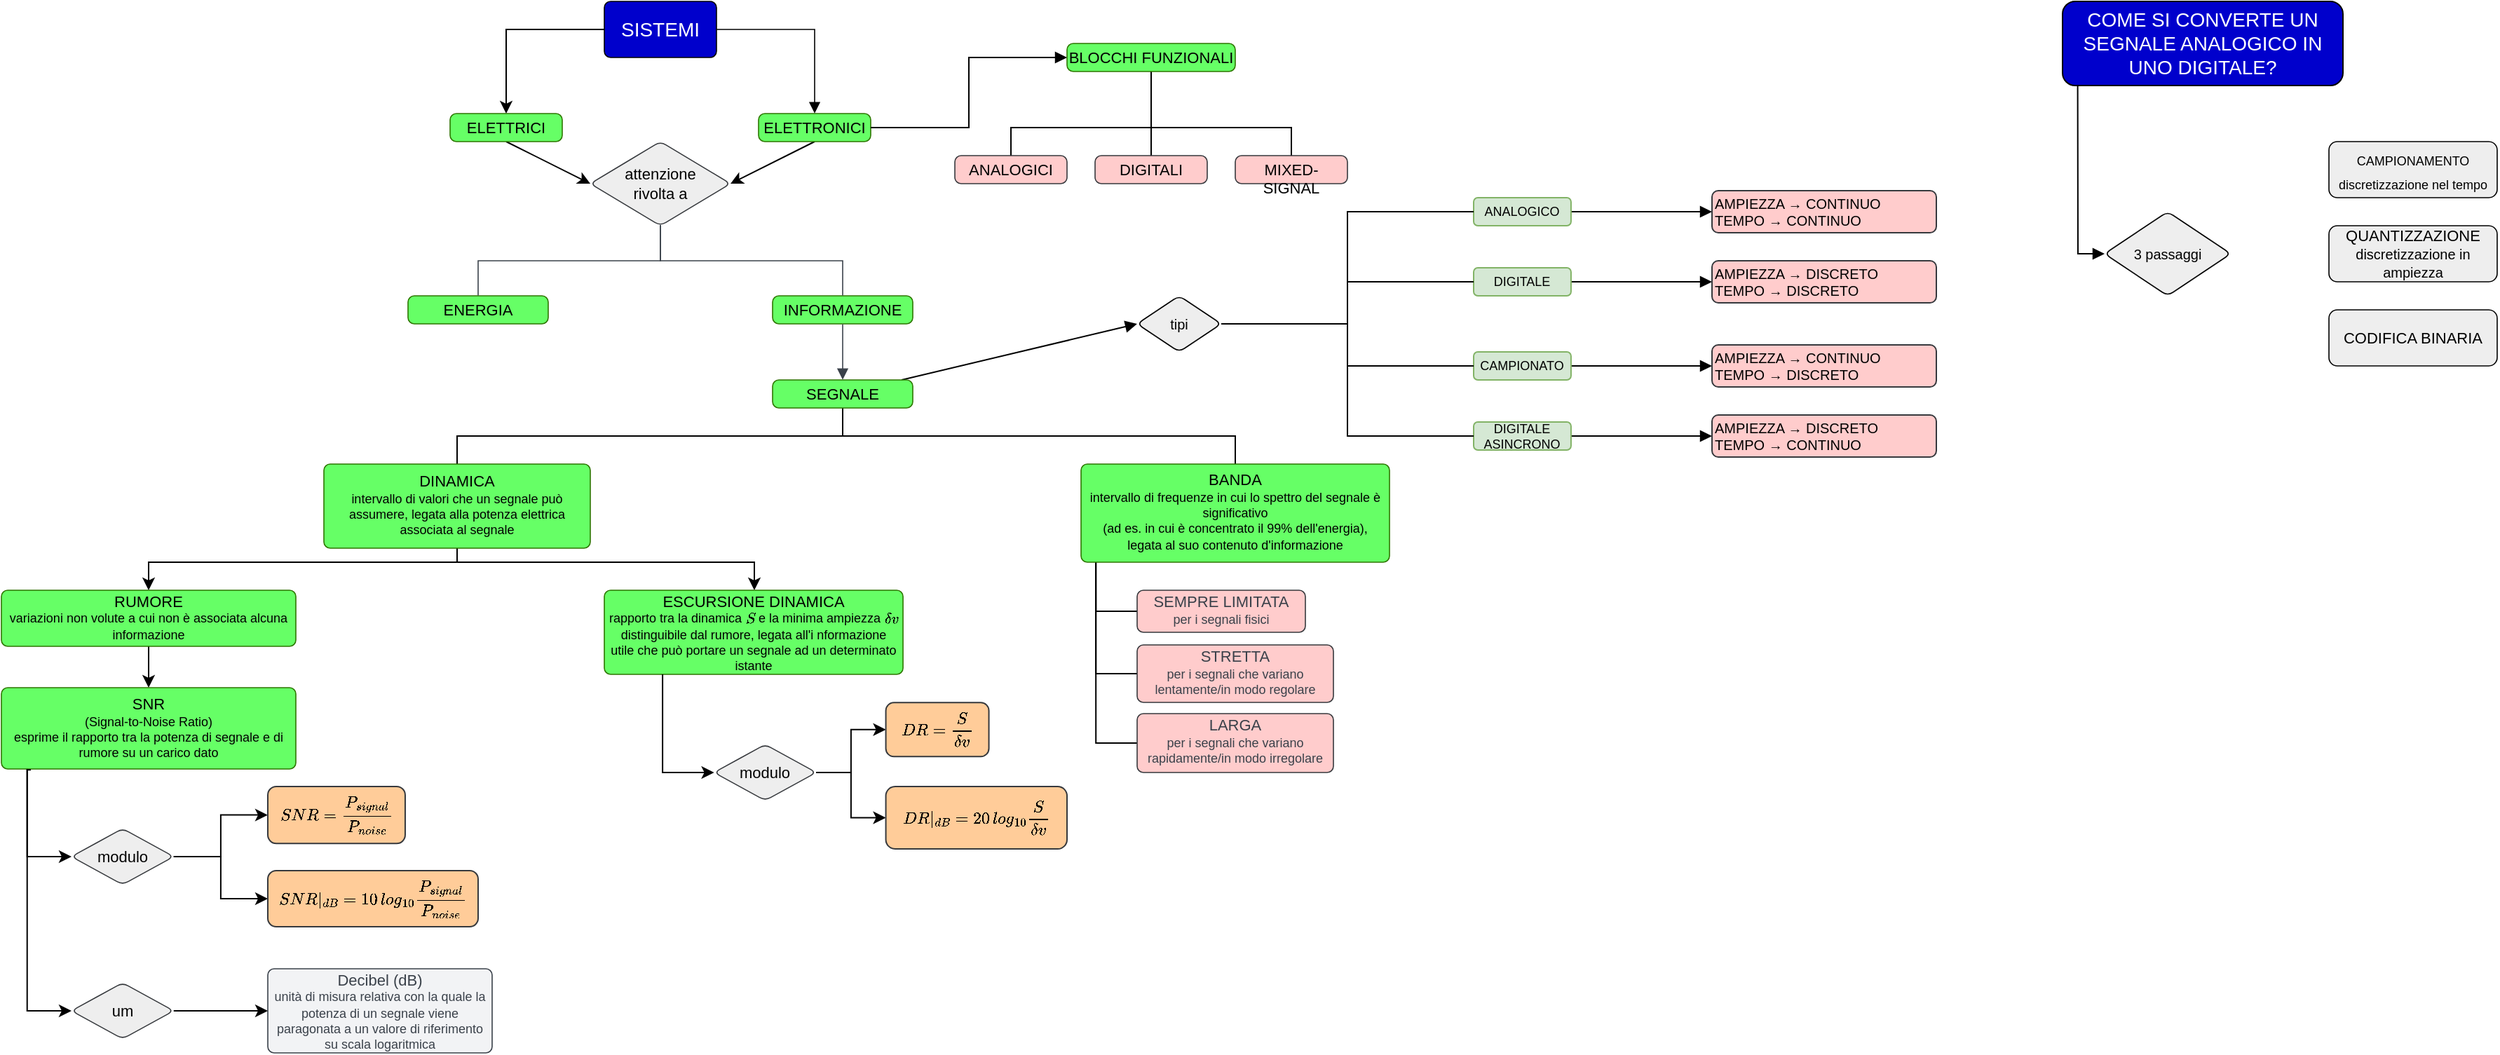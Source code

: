 <mxfile version="18.2.0" type="github">
  <diagram id="KbQLy3OMnYTvDfTse-Bw" name="Page-1">
    <mxGraphModel dx="494" dy="1937" grid="1" gridSize="10" guides="1" tooltips="1" connect="1" arrows="1" fold="1" page="1" pageScale="1" pageWidth="1169" pageHeight="827" math="1" shadow="0">
      <root>
        <mxCell id="0" />
        <mxCell id="1" parent="0" />
        <mxCell id="S8-AEcQRGxQJLUGlmGjb-95" style="edgeStyle=orthogonalEdgeStyle;rounded=0;orthogonalLoop=1;jettySize=auto;html=1;entryX=0.5;entryY=0;entryDx=0;entryDy=0;fontSize=11;strokeColor=#000000;" edge="1" parent="1" source="V_KuhvTImbU-2_eGopWf-1" target="V_KuhvTImbU-2_eGopWf-2">
          <mxGeometry relative="1" as="geometry" />
        </mxCell>
        <UserObject label="SISTEMI" lucidchartObjectId="9QElXrMDOgw3" id="V_KuhvTImbU-2_eGopWf-1">
          <mxCell style="html=1;overflow=block;blockSpacing=1;whiteSpace=wrap;fontSize=14;spacing=9;strokeOpacity=100;fillOpacity=100;rounded=1;absoluteArcSize=1;arcSize=9;strokeWidth=0.8;fillColor=#0000CC;strokeColor=#000000;fontColor=#FFFFFF;container=0;" parent="1" vertex="1">
            <mxGeometry x="440" y="-1640" width="80" height="40" as="geometry" />
          </mxCell>
        </UserObject>
        <mxCell id="S8-AEcQRGxQJLUGlmGjb-93" style="rounded=0;orthogonalLoop=1;jettySize=auto;html=1;entryX=0;entryY=0.5;entryDx=0;entryDy=0;fontSize=11;exitX=0.5;exitY=1;exitDx=0;exitDy=0;" edge="1" parent="1" source="V_KuhvTImbU-2_eGopWf-2" target="V_KuhvTImbU-2_eGopWf-6">
          <mxGeometry relative="1" as="geometry" />
        </mxCell>
        <UserObject label="ELETTRICI" lucidchartObjectId="oREl5EtMewR." id="V_KuhvTImbU-2_eGopWf-2">
          <mxCell style="html=1;overflow=block;blockSpacing=1;whiteSpace=wrap;fontSize=11;spacing=0;strokeOpacity=100;fillOpacity=100;rounded=1;absoluteArcSize=1;arcSize=9;strokeWidth=0.8;fillColor=#66FF66;strokeColor=#2D7600;fontColor=#000000;container=0;" parent="1" vertex="1">
            <mxGeometry x="330" y="-1560" width="80" height="20" as="geometry" />
          </mxCell>
        </UserObject>
        <mxCell id="S8-AEcQRGxQJLUGlmGjb-92" style="rounded=0;orthogonalLoop=1;jettySize=auto;html=1;entryX=1;entryY=0.5;entryDx=0;entryDy=0;fontSize=11;exitX=0.5;exitY=1;exitDx=0;exitDy=0;" edge="1" parent="1" source="V_KuhvTImbU-2_eGopWf-3" target="V_KuhvTImbU-2_eGopWf-6">
          <mxGeometry relative="1" as="geometry" />
        </mxCell>
        <UserObject label="ELETTRONICI" lucidchartObjectId="GREljfqATe~l" id="V_KuhvTImbU-2_eGopWf-3">
          <mxCell style="html=1;overflow=block;blockSpacing=1;whiteSpace=wrap;fontSize=11;spacing=0;strokeOpacity=100;fillOpacity=100;rounded=1;absoluteArcSize=1;arcSize=9;strokeWidth=0.8;fillColor=#66FF66;strokeColor=#2D7600;fontColor=#000000;container=0;" parent="1" vertex="1">
            <mxGeometry x="550" y="-1560" width="80" height="20" as="geometry" />
          </mxCell>
        </UserObject>
        <UserObject label="" lucidchartObjectId="fVElLN0B~Lug" id="V_KuhvTImbU-2_eGopWf-5">
          <mxCell style="html=1;jettySize=18;whiteSpace=wrap;fontSize=13;strokeColor=#000000;strokeOpacity=100;strokeWidth=0.8;rounded=1;arcSize=0;edgeStyle=orthogonalEdgeStyle;startArrow=none;endArrow=block;endFill=1;exitX=1.002;exitY=0.5;exitPerimeter=0;entryX=0.5;entryY=-0.008;entryPerimeter=0;" parent="1" source="V_KuhvTImbU-2_eGopWf-1" target="V_KuhvTImbU-2_eGopWf-3" edge="1">
            <mxGeometry width="100" height="100" relative="1" as="geometry">
              <Array as="points" />
            </mxGeometry>
          </mxCell>
        </UserObject>
        <UserObject label="attenzione&lt;br&gt;rivolta a" lucidchartObjectId="2ZElksRTVC9U" id="V_KuhvTImbU-2_eGopWf-6">
          <mxCell style="html=1;overflow=block;blockSpacing=1;whiteSpace=wrap;rhombus;fontSize=11;spacing=2;strokeColor=#36393d;strokeOpacity=100;fillOpacity=100;rounded=1;absoluteArcSize=1;arcSize=9;fillColor=#eeeeee;strokeWidth=0.8;align=center;labelPosition=center;verticalLabelPosition=middle;verticalAlign=middle;fontColor=#000000;container=0;" parent="1" vertex="1">
            <mxGeometry x="430" y="-1540" width="100" height="60" as="geometry" />
          </mxCell>
        </UserObject>
        <UserObject label="ENERGIA" lucidchartObjectId="r1El8VEPG0fk" id="V_KuhvTImbU-2_eGopWf-9">
          <mxCell style="html=1;overflow=block;blockSpacing=1;whiteSpace=wrap;fontSize=11;align=center;spacing=3.8;strokeOpacity=100;fillOpacity=100;rounded=1;absoluteArcSize=1;arcSize=9;strokeWidth=0.8;fillColor=#66FF66;strokeColor=#2D7600;fontColor=#000000;container=0;" parent="1" vertex="1">
            <mxGeometry x="300" y="-1430" width="100" height="20" as="geometry" />
          </mxCell>
        </UserObject>
        <UserObject label="INFORMAZIONE" lucidchartObjectId="41ElJIFpAn1h" id="V_KuhvTImbU-2_eGopWf-10">
          <mxCell style="html=1;overflow=block;blockSpacing=1;whiteSpace=wrap;fontSize=11;spacing=3.8;strokeOpacity=100;fillOpacity=100;rounded=1;absoluteArcSize=1;arcSize=9;strokeWidth=0.8;fillColor=#66FF66;strokeColor=#2D7600;fontColor=#000000;container=0;" parent="1" vertex="1">
            <mxGeometry x="560" y="-1430" width="100" height="20" as="geometry" />
          </mxCell>
        </UserObject>
        <mxCell id="S8-AEcQRGxQJLUGlmGjb-97" style="edgeStyle=orthogonalEdgeStyle;rounded=0;orthogonalLoop=1;jettySize=auto;html=1;entryX=0.5;entryY=0;entryDx=0;entryDy=0;fontSize=11;endArrow=none;endFill=0;" edge="1" parent="1" source="V_KuhvTImbU-2_eGopWf-11" target="V_KuhvTImbU-2_eGopWf-15">
          <mxGeometry relative="1" as="geometry">
            <Array as="points">
              <mxPoint x="830" y="-1550" />
              <mxPoint x="930" y="-1550" />
            </Array>
          </mxGeometry>
        </mxCell>
        <mxCell id="S8-AEcQRGxQJLUGlmGjb-98" style="edgeStyle=orthogonalEdgeStyle;rounded=0;orthogonalLoop=1;jettySize=auto;html=1;entryX=0.5;entryY=0;entryDx=0;entryDy=0;fontSize=11;endArrow=none;endFill=0;" edge="1" parent="1" source="V_KuhvTImbU-2_eGopWf-11" target="V_KuhvTImbU-2_eGopWf-14">
          <mxGeometry relative="1" as="geometry" />
        </mxCell>
        <mxCell id="S8-AEcQRGxQJLUGlmGjb-99" style="edgeStyle=orthogonalEdgeStyle;rounded=0;orthogonalLoop=1;jettySize=auto;html=1;entryX=0.5;entryY=0;entryDx=0;entryDy=0;fontSize=11;endArrow=none;endFill=0;" edge="1" parent="1" source="V_KuhvTImbU-2_eGopWf-11" target="V_KuhvTImbU-2_eGopWf-13">
          <mxGeometry relative="1" as="geometry">
            <Array as="points">
              <mxPoint x="830" y="-1550" />
              <mxPoint x="730" y="-1550" />
            </Array>
          </mxGeometry>
        </mxCell>
        <UserObject label="BLOCCHI FUNZIONALI" lucidchartObjectId="E5El9gGK8zPB" id="V_KuhvTImbU-2_eGopWf-11">
          <mxCell style="html=1;overflow=block;blockSpacing=1;whiteSpace=wrap;fontSize=11;spacing=0;strokeOpacity=100;fillOpacity=100;rounded=1;absoluteArcSize=1;arcSize=9;strokeWidth=0.8;fillColor=#66FF66;strokeColor=#2D7600;fontColor=#000000;container=0;" parent="1" vertex="1">
            <mxGeometry x="770" y="-1610" width="120" height="20" as="geometry" />
          </mxCell>
        </UserObject>
        <mxCell id="S8-AEcQRGxQJLUGlmGjb-33" style="edgeStyle=orthogonalEdgeStyle;rounded=0;orthogonalLoop=1;jettySize=auto;html=1;entryX=0;entryY=0.5;entryDx=0;entryDy=0;fontFamily=Helvetica;fontSize=9;endArrow=block;endFill=1;strokeColor=#000000;" edge="1" parent="1" source="V_KuhvTImbU-2_eGopWf-3" target="V_KuhvTImbU-2_eGopWf-11">
          <mxGeometry relative="1" as="geometry" />
        </mxCell>
        <UserObject label="ANALOGICI" lucidchartObjectId="~5ElXes_VRlE" id="V_KuhvTImbU-2_eGopWf-13">
          <mxCell style="html=1;overflow=block;blockSpacing=1;whiteSpace=wrap;fontSize=11;spacing=3.8;strokeColor=#36393d;strokeOpacity=100;fillOpacity=100;rounded=1;absoluteArcSize=1;arcSize=9;fillColor=#ffcccc;strokeWidth=0.8;container=0;" parent="1" vertex="1">
            <mxGeometry x="690" y="-1530" width="80" height="20" as="geometry" />
          </mxCell>
        </UserObject>
        <UserObject label="DIGITALI" lucidchartObjectId="h6ElQ-4IRWUj" id="V_KuhvTImbU-2_eGopWf-14">
          <mxCell style="html=1;overflow=block;blockSpacing=1;whiteSpace=wrap;fontSize=11;spacing=3.8;strokeColor=#36393d;strokeOpacity=100;fillOpacity=100;rounded=1;absoluteArcSize=1;arcSize=9;fillColor=#ffcccc;strokeWidth=0.8;container=0;" parent="1" vertex="1">
            <mxGeometry x="790" y="-1530" width="80" height="20" as="geometry" />
          </mxCell>
        </UserObject>
        <UserObject label="MIXED-SIGNAL" lucidchartObjectId="l6El-GRD.1cs" id="V_KuhvTImbU-2_eGopWf-15">
          <mxCell style="html=1;overflow=block;blockSpacing=1;whiteSpace=wrap;fontSize=11;spacing=3.8;strokeColor=#36393d;strokeOpacity=100;fillOpacity=100;rounded=1;absoluteArcSize=1;arcSize=9;fillColor=#ffcccc;strokeWidth=0.8;container=0;" parent="1" vertex="1">
            <mxGeometry x="890" y="-1530" width="80" height="20" as="geometry" />
          </mxCell>
        </UserObject>
        <mxCell id="S8-AEcQRGxQJLUGlmGjb-69" style="edgeStyle=orthogonalEdgeStyle;rounded=0;orthogonalLoop=1;jettySize=auto;html=1;entryX=0.5;entryY=0;entryDx=0;entryDy=0;fontSize=9;exitX=0.5;exitY=1;exitDx=0;exitDy=0;endArrow=none;endFill=0;" edge="1" parent="1" source="V_KuhvTImbU-2_eGopWf-19" target="V_KuhvTImbU-2_eGopWf-21">
          <mxGeometry relative="1" as="geometry">
            <Array as="points">
              <mxPoint x="610" y="-1330" />
              <mxPoint x="335" y="-1330" />
            </Array>
          </mxGeometry>
        </mxCell>
        <mxCell id="S8-AEcQRGxQJLUGlmGjb-70" style="edgeStyle=orthogonalEdgeStyle;rounded=0;orthogonalLoop=1;jettySize=auto;html=1;entryX=0.5;entryY=0;entryDx=0;entryDy=0;fontSize=9;exitX=0.5;exitY=1;exitDx=0;exitDy=0;endArrow=none;endFill=0;" edge="1" parent="1" source="V_KuhvTImbU-2_eGopWf-19" target="V_KuhvTImbU-2_eGopWf-22">
          <mxGeometry relative="1" as="geometry">
            <Array as="points">
              <mxPoint x="610" y="-1330" />
              <mxPoint x="890" y="-1330" />
            </Array>
          </mxGeometry>
        </mxCell>
        <mxCell id="S8-AEcQRGxQJLUGlmGjb-112" style="edgeStyle=none;rounded=0;jumpSize=6;orthogonalLoop=1;jettySize=auto;html=1;entryX=0;entryY=0.5;entryDx=0;entryDy=0;fontSize=10;endArrow=block;endFill=1;endSize=6;strokeWidth=1;" edge="1" parent="1" source="V_KuhvTImbU-2_eGopWf-19" target="S8-AEcQRGxQJLUGlmGjb-106">
          <mxGeometry relative="1" as="geometry" />
        </mxCell>
        <UserObject label="SEGNALE" lucidchartObjectId="i~ElQbq9KEDh" id="V_KuhvTImbU-2_eGopWf-19">
          <mxCell style="html=1;overflow=block;blockSpacing=1;whiteSpace=wrap;fontSize=11;spacing=3.8;strokeOpacity=100;fillOpacity=100;rounded=1;absoluteArcSize=1;arcSize=9;strokeWidth=0.8;fillColor=#66FF66;strokeColor=#2D7600;fontColor=#000000;container=0;" parent="1" vertex="1">
            <mxGeometry x="560" y="-1370" width="100" height="20" as="geometry" />
          </mxCell>
        </UserObject>
        <UserObject label="" lucidchartObjectId="vaFlGMC20mRY" id="V_KuhvTImbU-2_eGopWf-20">
          <mxCell style="html=1;jettySize=18;whiteSpace=wrap;fontSize=13;strokeColor=#3a414a;strokeOpacity=100;strokeWidth=0.8;rounded=1;arcSize=12;edgeStyle=orthogonalEdgeStyle;startArrow=none;endArrow=block;endFill=1;exitX=0.5;exitY=1.012;exitPerimeter=0;entryX=0.5;entryY=-0.008;entryPerimeter=0;" parent="1" source="V_KuhvTImbU-2_eGopWf-10" target="V_KuhvTImbU-2_eGopWf-19" edge="1">
            <mxGeometry width="100" height="100" relative="1" as="geometry">
              <Array as="points" />
            </mxGeometry>
          </mxCell>
        </UserObject>
        <mxCell id="S8-AEcQRGxQJLUGlmGjb-72" style="edgeStyle=orthogonalEdgeStyle;rounded=0;orthogonalLoop=1;jettySize=auto;html=1;entryX=0.5;entryY=0;entryDx=0;entryDy=0;fontSize=9;" edge="1" parent="1" source="V_KuhvTImbU-2_eGopWf-21" target="V_KuhvTImbU-2_eGopWf-23">
          <mxGeometry relative="1" as="geometry">
            <Array as="points">
              <mxPoint x="335" y="-1240" />
              <mxPoint x="115" y="-1240" />
            </Array>
          </mxGeometry>
        </mxCell>
        <mxCell id="S8-AEcQRGxQJLUGlmGjb-73" style="edgeStyle=orthogonalEdgeStyle;rounded=0;orthogonalLoop=1;jettySize=auto;html=1;fontSize=9;" edge="1" parent="1" source="V_KuhvTImbU-2_eGopWf-21" target="V_KuhvTImbU-2_eGopWf-25">
          <mxGeometry relative="1" as="geometry">
            <Array as="points">
              <mxPoint x="335" y="-1240" />
              <mxPoint x="547" y="-1240" />
            </Array>
          </mxGeometry>
        </mxCell>
        <UserObject label="&lt;div style=&quot;display: flex; justify-content: center; text-align: center; align-items: baseline; font-size: 9px; line-height: 1.25; margin-top: -2px;&quot;&gt;&lt;span style=&quot;&quot;&gt;&lt;span style=&quot;font-size: 11px;&quot;&gt;DINAMICA&lt;br style=&quot;font-size: 11px;&quot;&gt;&lt;/span&gt;&lt;span style=&quot;&quot;&gt;intervallo di valori che un segnale può assumere, legata alla potenza elettrica associata al segnale&lt;/span&gt;&lt;/span&gt;&lt;/div&gt;" lucidchartObjectId="CaFlC.bQDcfy" id="V_KuhvTImbU-2_eGopWf-21">
          <mxCell style="html=1;overflow=block;blockSpacing=1;whiteSpace=wrap;fontSize=11;spacing=3.8;strokeOpacity=100;fillOpacity=100;rounded=1;absoluteArcSize=1;arcSize=9;strokeWidth=0.8;fontFamily=Helvetica;fillColor=#66FF66;strokeColor=#2D7600;fontColor=#000000;container=0;" parent="1" vertex="1">
            <mxGeometry x="240" y="-1310" width="190" height="60" as="geometry" />
          </mxCell>
        </UserObject>
        <mxCell id="S8-AEcQRGxQJLUGlmGjb-89" style="edgeStyle=orthogonalEdgeStyle;rounded=0;orthogonalLoop=1;jettySize=auto;html=1;exitX=0.048;exitY=1;exitDx=0;exitDy=0;exitPerimeter=0;entryX=0;entryY=0.5;entryDx=0;entryDy=0;fontSize=9;endArrow=none;endFill=0;" edge="1" parent="1" source="V_KuhvTImbU-2_eGopWf-22" target="V_KuhvTImbU-2_eGopWf-54">
          <mxGeometry relative="1" as="geometry">
            <Array as="points">
              <mxPoint x="791" y="-1160" />
            </Array>
          </mxGeometry>
        </mxCell>
        <mxCell id="S8-AEcQRGxQJLUGlmGjb-90" style="edgeStyle=orthogonalEdgeStyle;rounded=0;orthogonalLoop=1;jettySize=auto;html=1;exitX=0.048;exitY=1.003;exitDx=0;exitDy=0;exitPerimeter=0;entryX=0;entryY=0.5;entryDx=0;entryDy=0;fontSize=9;endArrow=none;endFill=0;" edge="1" parent="1" source="V_KuhvTImbU-2_eGopWf-22" target="V_KuhvTImbU-2_eGopWf-55">
          <mxGeometry relative="1" as="geometry">
            <Array as="points">
              <mxPoint x="791" y="-1111" />
            </Array>
          </mxGeometry>
        </mxCell>
        <mxCell id="S8-AEcQRGxQJLUGlmGjb-91" style="edgeStyle=orthogonalEdgeStyle;rounded=0;orthogonalLoop=1;jettySize=auto;html=1;exitX=0.048;exitY=1;exitDx=0;exitDy=0;exitPerimeter=0;entryX=0;entryY=0.5;entryDx=0;entryDy=0;fontSize=9;endArrow=none;endFill=0;" edge="1" parent="1" source="V_KuhvTImbU-2_eGopWf-22" target="V_KuhvTImbU-2_eGopWf-53">
          <mxGeometry relative="1" as="geometry">
            <Array as="points">
              <mxPoint x="791" y="-1205" />
            </Array>
          </mxGeometry>
        </mxCell>
        <UserObject label="&lt;div style=&quot;display: flex; justify-content: center; text-align: center; align-items: baseline; font-size: 11px; line-height: 1.25; margin-top: -2px;&quot;&gt;&lt;span style=&quot;font-size: 9px;&quot;&gt;&lt;span style=&quot;font-size: 11px;&quot;&gt;BANDA&lt;br style=&quot;font-size: 11px;&quot;&gt;&lt;/span&gt;&lt;span style=&quot;&quot;&gt;intervallo di frequenze in cui lo spettro del segnale è significativo&lt;br style=&quot;&quot;&gt;(ad es. in cui è concentrato il 99% dell&#39;energia), legata al suo contenuto d&#39;informazione&lt;br style=&quot;font-size: 11px;&quot;&gt;&lt;/span&gt;&lt;/span&gt;&lt;/div&gt;" lucidchartObjectId="NaFljsvgDDDa" id="V_KuhvTImbU-2_eGopWf-22">
          <mxCell style="html=1;overflow=block;blockSpacing=1;whiteSpace=wrap;fontSize=11;spacing=3.8;strokeOpacity=100;fillOpacity=100;rounded=1;absoluteArcSize=1;arcSize=9;strokeWidth=0.8;fillColor=#66FF66;strokeColor=#2D7600;fontColor=#000000;container=0;points=[[0,0,0,0,0],[0,0.24,0,0,0],[0,0.5,0,0,0],[0,0.76,0,0,0],[0,1,0,0,0],[0.05,1,0,0,2],[0.25,0,0,0,0],[0.25,1,0,0,0],[0.5,0,0,0,0],[0.5,1,0,0,0],[0.75,0,0,0,0],[0.75,1,0,0,0],[1,0,0,0,0],[1,0.26,0,0,0],[1,0.5,0,0,0],[1,0.76,0,0,0],[1,1,0,0,0]];" parent="1" vertex="1">
            <mxGeometry x="780" y="-1310" width="220" height="70" as="geometry" />
          </mxCell>
        </UserObject>
        <mxCell id="S8-AEcQRGxQJLUGlmGjb-68" style="edgeStyle=orthogonalEdgeStyle;rounded=0;orthogonalLoop=1;jettySize=auto;html=1;entryX=0.5;entryY=0;entryDx=0;entryDy=0;fontSize=9;" edge="1" parent="1" source="V_KuhvTImbU-2_eGopWf-23" target="V_KuhvTImbU-2_eGopWf-27">
          <mxGeometry relative="1" as="geometry" />
        </mxCell>
        <UserObject label="&lt;div style=&quot;display: flex; justify-content: center; text-align: center; align-items: baseline; font-size: 9px; line-height: 1.25; margin-top: -2px;&quot;&gt;&lt;span style=&quot;&quot;&gt;&lt;span style=&quot;font-size: 11px;&quot;&gt;RUMORE&lt;br style=&quot;font-size: 11px;&quot;&gt;&lt;/span&gt;&lt;span style=&quot;&quot;&gt;variazioni non volute a cui non è associata alcuna informazione&lt;/span&gt;&lt;/span&gt;&lt;/div&gt;" lucidchartObjectId="ceFloytlK~nw" id="V_KuhvTImbU-2_eGopWf-23">
          <mxCell style="html=1;overflow=block;blockSpacing=1;whiteSpace=wrap;fontSize=11;spacing=3.8;strokeOpacity=100;fillOpacity=100;rounded=1;absoluteArcSize=1;arcSize=9;strokeWidth=0.8;fillColor=#66FF66;strokeColor=#2D7600;fontColor=#000000;container=0;" parent="1" vertex="1">
            <mxGeometry x="10" y="-1220" width="210" height="40" as="geometry" />
          </mxCell>
        </UserObject>
        <UserObject label="&lt;div style=&quot;display: flex; justify-content: center; text-align: center; align-items: baseline; font-size: 9px; line-height: 1.25; margin-top: -2px;&quot;&gt;&lt;span style=&quot;&quot;&gt;&lt;span style=&quot;font-size: 11px;&quot;&gt;ESCURSIONE DINAMICA&lt;br style=&quot;font-size: 11px;&quot;&gt;&lt;/span&gt;&lt;span style=&quot;&quot;&gt;rapporto tra la dinamica \(S\) e la minima ampiezza \(\delta v\) distinguibile dal rumore, legata all&#39;i nformazione utile che può portare un segnale ad un determinato istante&lt;/span&gt;&lt;/span&gt;&lt;/div&gt;" lucidchartObjectId="-iFlFDH.yqT3" id="V_KuhvTImbU-2_eGopWf-25">
          <mxCell style="html=1;overflow=block;blockSpacing=1;whiteSpace=wrap;fontSize=11;spacing=3.8;strokeOpacity=100;fillOpacity=100;rounded=1;absoluteArcSize=1;arcSize=9;strokeWidth=0.8;fillColor=#66FF66;strokeColor=#2D7600;fontColor=#000000;container=0;" parent="1" vertex="1">
            <mxGeometry x="440" y="-1220" width="213.03" height="60" as="geometry" />
          </mxCell>
        </UserObject>
        <UserObject label="&lt;div style=&quot;display: flex; justify-content: center; text-align: center; align-items: baseline; font-size: 9px; line-height: 1.25; margin-top: -2px;&quot;&gt;&lt;span style=&quot;&quot;&gt;&lt;span style=&quot;font-size: 11px;&quot;&gt;SNR&lt;br style=&quot;font-size: 11px;&quot;&gt;&lt;/span&gt;&lt;span style=&quot;&quot;&gt;(Signal-to-Noise Ratio)&lt;br style=&quot;font-size: 11px;&quot;&gt;esprime il rapporto tra la potenza di segnale e di rumore su un carico dato&lt;/span&gt;&lt;/span&gt;&lt;/div&gt;" lucidchartObjectId="NlFl~mT72mBA" id="V_KuhvTImbU-2_eGopWf-27">
          <mxCell style="html=1;overflow=block;blockSpacing=1;whiteSpace=wrap;fontSize=11;spacing=3.8;strokeOpacity=100;fillOpacity=100;rounded=1;absoluteArcSize=1;arcSize=9;strokeWidth=0.8;fillColor=#66FF66;strokeColor=#2D7600;fontColor=#000000;container=0;" parent="1" vertex="1">
            <mxGeometry x="10" y="-1150.5" width="210" height="58" as="geometry" />
          </mxCell>
        </UserObject>
        <UserObject label="" lucidchartObjectId="zpFlL2CMC-he" id="V_KuhvTImbU-2_eGopWf-29">
          <mxCell style="html=1;jettySize=18;whiteSpace=wrap;fontSize=13;strokeColor=#3a414a;strokeOpacity=100;strokeWidth=0.8;rounded=1;arcSize=0;edgeStyle=orthogonalEdgeStyle;startArrow=none;endArrow=none;endFill=0;exitX=0.5;exitY=0.991;exitPerimeter=0;entryX=0.5;entryY=-0.012;entryPerimeter=0;" parent="1" source="V_KuhvTImbU-2_eGopWf-6" target="V_KuhvTImbU-2_eGopWf-9" edge="1">
            <mxGeometry width="100" height="100" relative="1" as="geometry">
              <Array as="points" />
            </mxGeometry>
          </mxCell>
        </UserObject>
        <UserObject label="" lucidchartObjectId="CpFlIvJUsDqa" id="V_KuhvTImbU-2_eGopWf-30">
          <mxCell style="html=1;jettySize=18;whiteSpace=wrap;fontSize=13;strokeColor=#3a414a;strokeOpacity=100;strokeWidth=0.8;rounded=1;arcSize=0;edgeStyle=orthogonalEdgeStyle;startArrow=none;endArrow=none;endFill=0;exitX=0.5;exitY=0.991;exitPerimeter=0;entryX=0.5;entryY=-0.012;entryPerimeter=0;" parent="1" source="V_KuhvTImbU-2_eGopWf-6" target="V_KuhvTImbU-2_eGopWf-10" edge="1">
            <mxGeometry width="100" height="100" relative="1" as="geometry">
              <Array as="points" />
            </mxGeometry>
          </mxCell>
        </UserObject>
        <mxCell id="S8-AEcQRGxQJLUGlmGjb-74" style="edgeStyle=orthogonalEdgeStyle;rounded=0;orthogonalLoop=1;jettySize=auto;html=1;entryX=0;entryY=0.5;entryDx=0;entryDy=0;fontSize=10;" edge="1" parent="1" source="V_KuhvTImbU-2_eGopWf-31" target="S8-AEcQRGxQJLUGlmGjb-37">
          <mxGeometry relative="1" as="geometry" />
        </mxCell>
        <mxCell id="S8-AEcQRGxQJLUGlmGjb-75" style="edgeStyle=orthogonalEdgeStyle;rounded=0;orthogonalLoop=1;jettySize=auto;html=1;entryX=0;entryY=0.5;entryDx=0;entryDy=0;fontSize=10;" edge="1" parent="1" source="V_KuhvTImbU-2_eGopWf-31" target="S8-AEcQRGxQJLUGlmGjb-38">
          <mxGeometry relative="1" as="geometry" />
        </mxCell>
        <UserObject label="modulo" lucidchartObjectId="kuFlH_ao~T5j" id="V_KuhvTImbU-2_eGopWf-31">
          <mxCell style="html=1;overflow=block;blockSpacing=1;whiteSpace=wrap;rhombus;fontSize=11;spacing=3.8;strokeColor=#36393d;strokeOpacity=100;fillOpacity=100;rounded=1;absoluteArcSize=1;arcSize=9;fillColor=#eeeeee;strokeWidth=0.8;fontColor=#000000;container=0;" parent="1" vertex="1">
            <mxGeometry x="60" y="-1050" width="72.87" height="40" as="geometry" />
          </mxCell>
        </UserObject>
        <mxCell id="S8-AEcQRGxQJLUGlmGjb-17" style="rounded=0;orthogonalLoop=1;jettySize=auto;html=1;entryX=0;entryY=0.5;entryDx=0;entryDy=0;fontFamily=Helvetica;fontSize=14;exitX=0.1;exitY=1.01;exitDx=0;exitDy=0;exitPerimeter=0;edgeStyle=elbowEdgeStyle;" edge="1" parent="1" source="V_KuhvTImbU-2_eGopWf-27" target="V_KuhvTImbU-2_eGopWf-31">
          <mxGeometry relative="1" as="geometry">
            <Array as="points">
              <mxPoint x="28.372" y="-1055.75" />
            </Array>
          </mxGeometry>
        </mxCell>
        <UserObject label="um" lucidchartObjectId="7uFlqthe8yNe" id="V_KuhvTImbU-2_eGopWf-32">
          <mxCell style="html=1;overflow=block;blockSpacing=1;whiteSpace=wrap;rhombus;fontSize=11;spacing=3.8;strokeColor=#36393d;strokeOpacity=100;fillOpacity=100;rounded=1;absoluteArcSize=1;arcSize=9;fillColor=#eeeeee;strokeWidth=0.8;fontColor=#000000;container=0;" parent="1" vertex="1">
            <mxGeometry x="60" y="-940" width="72.87" height="40" as="geometry" />
          </mxCell>
        </UserObject>
        <mxCell id="S8-AEcQRGxQJLUGlmGjb-18" style="edgeStyle=elbowEdgeStyle;rounded=0;orthogonalLoop=1;jettySize=auto;html=1;entryX=0;entryY=0.5;entryDx=0;entryDy=0;fontFamily=Helvetica;fontSize=14;" edge="1" parent="1" source="V_KuhvTImbU-2_eGopWf-27" target="V_KuhvTImbU-2_eGopWf-32">
          <mxGeometry relative="1" as="geometry">
            <Array as="points">
              <mxPoint x="28.372" y="-1019" />
            </Array>
          </mxGeometry>
        </mxCell>
        <UserObject label="&lt;div style=&quot;display: flex; justify-content: center; text-align: center; align-items: baseline; line-height: 1.25; margin-top: -2px; font-size: 9px;&quot;&gt;&lt;span&gt;&lt;span style=&quot;color: rgb(58, 65, 74);&quot;&gt;&lt;font style=&quot;font-size: 11px;&quot;&gt;Decibel (dB)&lt;/font&gt;&lt;br&gt;&lt;/span&gt;&lt;span style=&quot;color: rgb(58, 65, 74);&quot;&gt;unità di misura relativa con la quale la potenza di un segnale viene paragonata a un valore di riferimento su scala logaritmica&lt;/span&gt;&lt;/span&gt;&lt;/div&gt;" lucidchartObjectId="TzFl0S9uKZ~m" id="V_KuhvTImbU-2_eGopWf-37">
          <mxCell style="html=1;overflow=block;blockSpacing=1;whiteSpace=wrap;fontSize=13;spacing=3.8;strokeColor=#3a414a;strokeOpacity=100;fillOpacity=100;rounded=1;absoluteArcSize=1;arcSize=9;fillColor=#f2f3f5;strokeWidth=0.8;container=0;" parent="1" vertex="1">
            <mxGeometry x="200" y="-950" width="160" height="60" as="geometry" />
          </mxCell>
        </UserObject>
        <mxCell id="S8-AEcQRGxQJLUGlmGjb-23" style="edgeStyle=elbowEdgeStyle;rounded=0;orthogonalLoop=1;jettySize=auto;html=1;fontFamily=Helvetica;fontSize=14;" edge="1" parent="1" source="V_KuhvTImbU-2_eGopWf-32" target="V_KuhvTImbU-2_eGopWf-37">
          <mxGeometry relative="1" as="geometry" />
        </mxCell>
        <mxCell id="S8-AEcQRGxQJLUGlmGjb-77" style="edgeStyle=orthogonalEdgeStyle;rounded=0;orthogonalLoop=1;jettySize=auto;html=1;entryX=0;entryY=0.5;entryDx=0;entryDy=0;fontSize=10;" edge="1" parent="1" source="V_KuhvTImbU-2_eGopWf-39" target="S8-AEcQRGxQJLUGlmGjb-6">
          <mxGeometry relative="1" as="geometry" />
        </mxCell>
        <mxCell id="S8-AEcQRGxQJLUGlmGjb-78" style="edgeStyle=orthogonalEdgeStyle;rounded=0;orthogonalLoop=1;jettySize=auto;html=1;entryX=0;entryY=0.5;entryDx=0;entryDy=0;fontSize=10;" edge="1" parent="1" source="V_KuhvTImbU-2_eGopWf-39" target="S8-AEcQRGxQJLUGlmGjb-39">
          <mxGeometry relative="1" as="geometry" />
        </mxCell>
        <UserObject label="modulo" lucidchartObjectId="eGFlUj89s3dI" id="V_KuhvTImbU-2_eGopWf-39">
          <mxCell style="html=1;overflow=block;blockSpacing=1;whiteSpace=wrap;rhombus;fontSize=11;spacing=3.8;strokeColor=#36393d;strokeOpacity=100;fillOpacity=100;rounded=1;absoluteArcSize=1;arcSize=9;fillColor=#eeeeee;strokeWidth=0.8;fontColor=#000000;container=0;" parent="1" vertex="1">
            <mxGeometry x="518.3" y="-1110" width="72.834" height="40" as="geometry" />
          </mxCell>
        </UserObject>
        <mxCell id="S8-AEcQRGxQJLUGlmGjb-7" style="edgeStyle=elbowEdgeStyle;rounded=0;orthogonalLoop=1;jettySize=auto;html=1;entryX=0;entryY=0.5;entryDx=0;entryDy=0;" edge="1" parent="1" source="V_KuhvTImbU-2_eGopWf-25" target="V_KuhvTImbU-2_eGopWf-39">
          <mxGeometry relative="1" as="geometry">
            <Array as="points">
              <mxPoint x="481.552" y="-1107.625" />
            </Array>
          </mxGeometry>
        </mxCell>
        <UserObject label="&lt;div style=&quot;display: flex; justify-content: center; text-align: center; align-items: baseline; font-size: 9px; line-height: 1.25; margin-top: -2px;&quot;&gt;&lt;span style=&quot;&quot;&gt;&lt;span style=&quot;font-size: 11px; color: rgb(58, 65, 74);&quot;&gt;SEMPRE LIMITATA&lt;br style=&quot;font-size: 11px;&quot;&gt;&lt;/span&gt;&lt;span style=&quot;color: rgb(58, 65, 74);&quot;&gt;per i segnali fisici&lt;/span&gt;&lt;/span&gt;&lt;/div&gt;" lucidchartObjectId="OPFlVcPKJhmu" id="V_KuhvTImbU-2_eGopWf-53">
          <mxCell style="html=1;overflow=block;blockSpacing=1;whiteSpace=wrap;fontSize=11;spacing=3.8;strokeColor=#36393d;strokeOpacity=100;rounded=1;absoluteArcSize=1;arcSize=9;strokeWidth=0.8;fillColor=#ffcccc;container=0;" parent="1" vertex="1">
            <mxGeometry x="820" y="-1220" width="120" height="30" as="geometry" />
          </mxCell>
        </UserObject>
        <UserObject label="&lt;div style=&quot;display: flex; justify-content: center; text-align: center; align-items: baseline; font-size: 9px; line-height: 1.25; margin-top: -2px;&quot;&gt;&lt;span style=&quot;&quot;&gt;&lt;span style=&quot;font-size: 11px; color: rgb(58, 65, 74);&quot;&gt;STRETTA&lt;br style=&quot;font-size: 11px;&quot;&gt;&lt;/span&gt;&lt;font style=&quot;font-size: 9px;&quot;&gt;&lt;span style=&quot;color: rgb(58, 65, 74);&quot;&gt;per i segnali che variano lentamente/in modo regolare&lt;/span&gt;&lt;/font&gt;&lt;/span&gt;&lt;/div&gt;" lucidchartObjectId="6TFlstYmunlc" id="V_KuhvTImbU-2_eGopWf-54">
          <mxCell style="html=1;overflow=block;blockSpacing=1;whiteSpace=wrap;fontSize=11;spacing=3.8;strokeColor=#36393d;strokeOpacity=100;rounded=1;absoluteArcSize=1;arcSize=9;strokeWidth=0.8;fillColor=#ffcccc;container=0;" parent="1" vertex="1">
            <mxGeometry x="820" y="-1181" width="140" height="41" as="geometry" />
          </mxCell>
        </UserObject>
        <UserObject label="&lt;div style=&quot;display: flex; justify-content: center; text-align: center; align-items: baseline; font-size: 9px; line-height: 1.25; margin-top: -2px;&quot;&gt;&lt;span style=&quot;&quot;&gt;&lt;span style=&quot;font-size: 11px; color: rgb(58, 65, 74);&quot;&gt;LARGA&lt;br style=&quot;font-size: 11px;&quot;&gt;&lt;/span&gt;&lt;span style=&quot;color: rgb(58, 65, 74);&quot;&gt;per i segnali che variano rapidamente/in modo irregolare&lt;/span&gt;&lt;/span&gt;&lt;/div&gt;" lucidchartObjectId="8TFl-1Wmz8BK" id="V_KuhvTImbU-2_eGopWf-55">
          <mxCell style="html=1;overflow=block;blockSpacing=1;whiteSpace=wrap;fontSize=11;spacing=3.8;strokeColor=#36393d;strokeOpacity=100;rounded=1;absoluteArcSize=1;arcSize=9;strokeWidth=0.8;fillColor=#ffcccc;container=0;" parent="1" vertex="1">
            <mxGeometry x="820" y="-1132" width="140" height="42" as="geometry" />
          </mxCell>
        </UserObject>
        <mxCell id="S8-AEcQRGxQJLUGlmGjb-6" value="$$DR|_{dB} = 20 \, log_{10} \frac{S}{\delta v}$$" style="rounded=1;whiteSpace=wrap;html=1;shadow=0;glass=0;sketch=0;fillColor=#ffcc99;strokeColor=#36393d;container=0;fontSize=10;" vertex="1" parent="1">
          <mxGeometry x="640.78" y="-1080" width="129.22" height="44.5" as="geometry" />
        </mxCell>
        <mxCell id="S8-AEcQRGxQJLUGlmGjb-37" value="$$SNR = \frac{P_{signal}}{P_{noise}}$$" style="rounded=1;whiteSpace=wrap;html=1;shadow=0;glass=0;sketch=0;fontFamily=Helvetica;fontSize=10;fillColor=#ffcc99;strokeColor=#36393d;container=0;" vertex="1" parent="1">
          <mxGeometry x="200" y="-1080" width="97.98" height="40.63" as="geometry" />
        </mxCell>
        <mxCell id="S8-AEcQRGxQJLUGlmGjb-38" value="$$SNR|_{dB} = 10 \, log_{10} \frac{P_{signal}}{P_{noise}}$$" style="rounded=1;whiteSpace=wrap;html=1;shadow=0;glass=0;sketch=0;fontFamily=Helvetica;fontSize=10;fillColor=#ffcc99;strokeColor=#36393d;container=0;" vertex="1" parent="1">
          <mxGeometry x="200" y="-1020" width="150" height="40" as="geometry" />
        </mxCell>
        <mxCell id="S8-AEcQRGxQJLUGlmGjb-39" value="$$DR = \frac{S}{\delta v}$$" style="rounded=1;whiteSpace=wrap;html=1;shadow=0;glass=0;sketch=0;fillColor=#ffcc99;strokeColor=#36393d;container=0;fontSize=10;" vertex="1" parent="1">
          <mxGeometry x="640.78" y="-1139.87" width="73.49" height="38.5" as="geometry" />
        </mxCell>
        <mxCell id="S8-AEcQRGxQJLUGlmGjb-118" style="edgeStyle=none;rounded=0;jumpSize=6;orthogonalLoop=1;jettySize=auto;html=1;entryX=0;entryY=0.5;entryDx=0;entryDy=0;fontSize=10;endArrow=block;endFill=1;endSize=6;strokeWidth=1;" edge="1" parent="1" source="S8-AEcQRGxQJLUGlmGjb-42" target="S8-AEcQRGxQJLUGlmGjb-114">
          <mxGeometry relative="1" as="geometry" />
        </mxCell>
        <mxCell id="S8-AEcQRGxQJLUGlmGjb-42" value="&lt;div&gt;ANALOGICO&lt;/div&gt;" style="rounded=1;whiteSpace=wrap;html=1;shadow=0;glass=0;sketch=0;fontFamily=Helvetica;fontSize=9;fillColor=#d5e8d4;strokeColor=#82b366;container=0;" vertex="1" parent="1">
          <mxGeometry x="1060" y="-1500" width="69.46" height="20" as="geometry" />
        </mxCell>
        <mxCell id="S8-AEcQRGxQJLUGlmGjb-119" style="edgeStyle=none;rounded=0;jumpSize=6;orthogonalLoop=1;jettySize=auto;html=1;entryX=0;entryY=0.5;entryDx=0;entryDy=0;fontSize=10;endArrow=block;endFill=1;endSize=6;strokeWidth=1;" edge="1" parent="1" source="S8-AEcQRGxQJLUGlmGjb-43" target="S8-AEcQRGxQJLUGlmGjb-115">
          <mxGeometry relative="1" as="geometry" />
        </mxCell>
        <mxCell id="S8-AEcQRGxQJLUGlmGjb-43" value="DIGITALE" style="rounded=1;whiteSpace=wrap;html=1;shadow=0;glass=0;sketch=0;fontFamily=Helvetica;fontSize=9;fillColor=#d5e8d4;strokeColor=#82b366;container=0;" vertex="1" parent="1">
          <mxGeometry x="1060" y="-1450" width="69.46" height="20" as="geometry" />
        </mxCell>
        <mxCell id="S8-AEcQRGxQJLUGlmGjb-96" style="edgeStyle=orthogonalEdgeStyle;rounded=0;orthogonalLoop=1;jettySize=auto;html=1;exitX=0.5;exitY=1;exitDx=0;exitDy=0;fontSize=11;" edge="1" parent="1" source="V_KuhvTImbU-2_eGopWf-15" target="V_KuhvTImbU-2_eGopWf-15">
          <mxGeometry relative="1" as="geometry" />
        </mxCell>
        <mxCell id="S8-AEcQRGxQJLUGlmGjb-120" style="edgeStyle=none;rounded=0;jumpSize=6;orthogonalLoop=1;jettySize=auto;html=1;entryX=0;entryY=0.5;entryDx=0;entryDy=0;fontSize=10;endArrow=block;endFill=1;endSize=6;strokeWidth=1;" edge="1" parent="1" source="S8-AEcQRGxQJLUGlmGjb-102" target="S8-AEcQRGxQJLUGlmGjb-116">
          <mxGeometry relative="1" as="geometry" />
        </mxCell>
        <mxCell id="S8-AEcQRGxQJLUGlmGjb-102" value="&lt;div&gt;CAMPIONATO&lt;/div&gt;" style="rounded=1;whiteSpace=wrap;html=1;shadow=0;glass=0;sketch=0;fontFamily=Helvetica;fontSize=9;fillColor=#d5e8d4;strokeColor=#82b366;container=0;" vertex="1" parent="1">
          <mxGeometry x="1060" y="-1390" width="69.46" height="20" as="geometry" />
        </mxCell>
        <mxCell id="S8-AEcQRGxQJLUGlmGjb-121" style="edgeStyle=none;rounded=0;jumpSize=6;orthogonalLoop=1;jettySize=auto;html=1;entryX=0;entryY=0.5;entryDx=0;entryDy=0;fontSize=10;endArrow=block;endFill=1;endSize=6;strokeWidth=1;" edge="1" parent="1" source="S8-AEcQRGxQJLUGlmGjb-103" target="S8-AEcQRGxQJLUGlmGjb-117">
          <mxGeometry relative="1" as="geometry" />
        </mxCell>
        <mxCell id="S8-AEcQRGxQJLUGlmGjb-103" value="DIGITALE ASINCRONO" style="rounded=1;whiteSpace=wrap;html=1;shadow=0;glass=0;sketch=0;fontFamily=Helvetica;fontSize=9;fillColor=#d5e8d4;strokeColor=#82b366;container=0;" vertex="1" parent="1">
          <mxGeometry x="1060" y="-1340" width="69.46" height="20" as="geometry" />
        </mxCell>
        <mxCell id="S8-AEcQRGxQJLUGlmGjb-108" style="edgeStyle=orthogonalEdgeStyle;rounded=0;jumpSize=6;orthogonalLoop=1;jettySize=auto;html=1;entryX=0;entryY=0.5;entryDx=0;entryDy=0;fontSize=10;endArrow=none;endFill=0;endSize=6;strokeWidth=1;" edge="1" parent="1" source="S8-AEcQRGxQJLUGlmGjb-106" target="S8-AEcQRGxQJLUGlmGjb-42">
          <mxGeometry relative="1" as="geometry" />
        </mxCell>
        <mxCell id="S8-AEcQRGxQJLUGlmGjb-109" style="edgeStyle=orthogonalEdgeStyle;rounded=0;jumpSize=6;orthogonalLoop=1;jettySize=auto;html=1;exitX=1;exitY=0.5;exitDx=0;exitDy=0;entryX=0;entryY=0.5;entryDx=0;entryDy=0;fontSize=10;endArrow=none;endFill=0;endSize=6;strokeWidth=1;" edge="1" parent="1" source="S8-AEcQRGxQJLUGlmGjb-106" target="S8-AEcQRGxQJLUGlmGjb-103">
          <mxGeometry relative="1" as="geometry" />
        </mxCell>
        <mxCell id="S8-AEcQRGxQJLUGlmGjb-110" style="edgeStyle=orthogonalEdgeStyle;rounded=0;jumpSize=6;orthogonalLoop=1;jettySize=auto;html=1;entryX=0;entryY=0.5;entryDx=0;entryDy=0;fontSize=10;endArrow=none;endFill=0;endSize=6;strokeWidth=1;" edge="1" parent="1" source="S8-AEcQRGxQJLUGlmGjb-106" target="S8-AEcQRGxQJLUGlmGjb-43">
          <mxGeometry relative="1" as="geometry" />
        </mxCell>
        <mxCell id="S8-AEcQRGxQJLUGlmGjb-111" style="edgeStyle=orthogonalEdgeStyle;rounded=0;jumpSize=6;orthogonalLoop=1;jettySize=auto;html=1;entryX=0;entryY=0.5;entryDx=0;entryDy=0;fontSize=10;endArrow=none;endFill=0;endSize=6;strokeWidth=1;" edge="1" parent="1" source="S8-AEcQRGxQJLUGlmGjb-106" target="S8-AEcQRGxQJLUGlmGjb-102">
          <mxGeometry relative="1" as="geometry" />
        </mxCell>
        <mxCell id="S8-AEcQRGxQJLUGlmGjb-106" value="tipi" style="rhombus;whiteSpace=wrap;html=1;labelBorderColor=none;fontSize=10;rounded=1;fillColor=#EEEEEE;strokeWidth=0.8;arcSize=9;" vertex="1" parent="1">
          <mxGeometry x="820" y="-1430" width="60" height="40" as="geometry" />
        </mxCell>
        <mxCell id="S8-AEcQRGxQJLUGlmGjb-114" value="&lt;div&gt;AMPIEZZA → CONTINUO&lt;br&gt;&lt;div&gt;TEMPO → CONTINUO&lt;br&gt;&lt;/div&gt;&lt;/div&gt;" style="rounded=1;whiteSpace=wrap;html=1;labelBorderColor=none;fontSize=10;align=left;absoluteArcSize=0;fillColor=#ffcccc;strokeColor=#36393d;" vertex="1" parent="1">
          <mxGeometry x="1230" y="-1505" width="160" height="30" as="geometry" />
        </mxCell>
        <mxCell id="S8-AEcQRGxQJLUGlmGjb-115" value="&lt;div align=&quot;left&quot;&gt;AMPIEZZA → DISCRETO&lt;br&gt;&lt;div&gt;TEMPO → DISCRETO&lt;/div&gt;&lt;/div&gt;" style="rounded=1;whiteSpace=wrap;html=1;labelBorderColor=none;fontSize=10;align=left;fillColor=#ffcccc;strokeColor=#36393d;" vertex="1" parent="1">
          <mxGeometry x="1230" y="-1455" width="160" height="30" as="geometry" />
        </mxCell>
        <mxCell id="S8-AEcQRGxQJLUGlmGjb-116" value="&lt;div align=&quot;left&quot;&gt;AMPIEZZA → CONTINUO&lt;br&gt;&lt;div&gt;TEMPO → DISCRETO&lt;/div&gt;&lt;/div&gt;" style="rounded=1;whiteSpace=wrap;html=1;labelBorderColor=none;fontSize=10;align=left;fillColor=#ffcccc;strokeColor=#36393d;" vertex="1" parent="1">
          <mxGeometry x="1230" y="-1395" width="160" height="30" as="geometry" />
        </mxCell>
        <mxCell id="S8-AEcQRGxQJLUGlmGjb-117" value="&lt;div align=&quot;left&quot;&gt;AMPIEZZA → DISCRETO&lt;br&gt;&lt;div&gt;TEMPO → CONTINUO&lt;br&gt;&lt;/div&gt;&lt;/div&gt;" style="rounded=1;whiteSpace=wrap;html=1;labelBorderColor=none;fontSize=10;align=left;fillColor=#ffcccc;strokeColor=#36393d;" vertex="1" parent="1">
          <mxGeometry x="1230" y="-1345" width="160" height="30" as="geometry" />
        </mxCell>
        <mxCell id="S8-AEcQRGxQJLUGlmGjb-132" style="edgeStyle=elbowEdgeStyle;rounded=0;jumpSize=6;orthogonalLoop=1;jettySize=auto;html=1;entryX=0;entryY=0.5;entryDx=0;entryDy=0;fontSize=14;endArrow=block;endFill=1;endSize=6;strokeColor=#000000;strokeWidth=1;exitX=0.054;exitY=1.007;exitDx=0;exitDy=0;exitPerimeter=0;" edge="1" parent="1" source="S8-AEcQRGxQJLUGlmGjb-126" target="S8-AEcQRGxQJLUGlmGjb-128">
          <mxGeometry relative="1" as="geometry">
            <Array as="points">
              <mxPoint x="1491" y="-1520" />
            </Array>
          </mxGeometry>
        </mxCell>
        <mxCell id="S8-AEcQRGxQJLUGlmGjb-126" value="COME SI CONVERTE UN SEGNALE ANALOGICO IN UNO DIGITALE?" style="whiteSpace=wrap;html=1;rounded=1;labelBorderColor=none;fontSize=14;fillColor=#0000CC;fontColor=#ffffff;strokeColor=#000000;fontStyle=0" vertex="1" parent="1">
          <mxGeometry x="1480" y="-1640" width="200" height="60" as="geometry" />
        </mxCell>
        <mxCell id="S8-AEcQRGxQJLUGlmGjb-128" value="&lt;font style=&quot;font-size: 10px;&quot;&gt;3 passaggi&lt;/font&gt;" style="rhombus;whiteSpace=wrap;html=1;rounded=1;labelBorderColor=none;fontSize=10;strokeColor=#000000;strokeWidth=0.8;fillColor=#EEEEEE;arcSize=9;spacing=0;" vertex="1" parent="1">
          <mxGeometry x="1510" y="-1490" width="90" height="60" as="geometry" />
        </mxCell>
        <mxCell id="S8-AEcQRGxQJLUGlmGjb-129" value="CODIFICA BINARIA" style="whiteSpace=wrap;html=1;rounded=1;labelBorderColor=none;fontSize=11;strokeColor=#000000;strokeWidth=0.8;fillColor=#EEEEEE;" vertex="1" parent="1">
          <mxGeometry x="1670" y="-1420" width="120" height="40" as="geometry" />
        </mxCell>
        <mxCell id="S8-AEcQRGxQJLUGlmGjb-130" value="&lt;font style=&quot;font-size: 9px;&quot;&gt;CAMPIONAMENTO&lt;br&gt;&lt;font style=&quot;font-size: 9px;&quot;&gt;discretizzazione nel tempo&lt;/font&gt;&lt;/font&gt;" style="whiteSpace=wrap;html=1;rounded=1;labelBorderColor=none;fontSize=14;strokeColor=#000000;strokeWidth=0.8;fillColor=#EEEEEE;" vertex="1" parent="1">
          <mxGeometry x="1670" y="-1540" width="120" height="40" as="geometry" />
        </mxCell>
        <mxCell id="S8-AEcQRGxQJLUGlmGjb-131" value="QUANTIZZAZIONE&lt;br&gt;&lt;font style=&quot;font-size: 10px;&quot;&gt;discretizzazione in ampiezza&lt;/font&gt;" style="whiteSpace=wrap;html=1;rounded=1;labelBorderColor=none;fontSize=11;strokeColor=#000000;strokeWidth=0.8;fillColor=#EEEEEE;" vertex="1" parent="1">
          <mxGeometry x="1670" y="-1480" width="120" height="40" as="geometry" />
        </mxCell>
      </root>
    </mxGraphModel>
  </diagram>
</mxfile>
